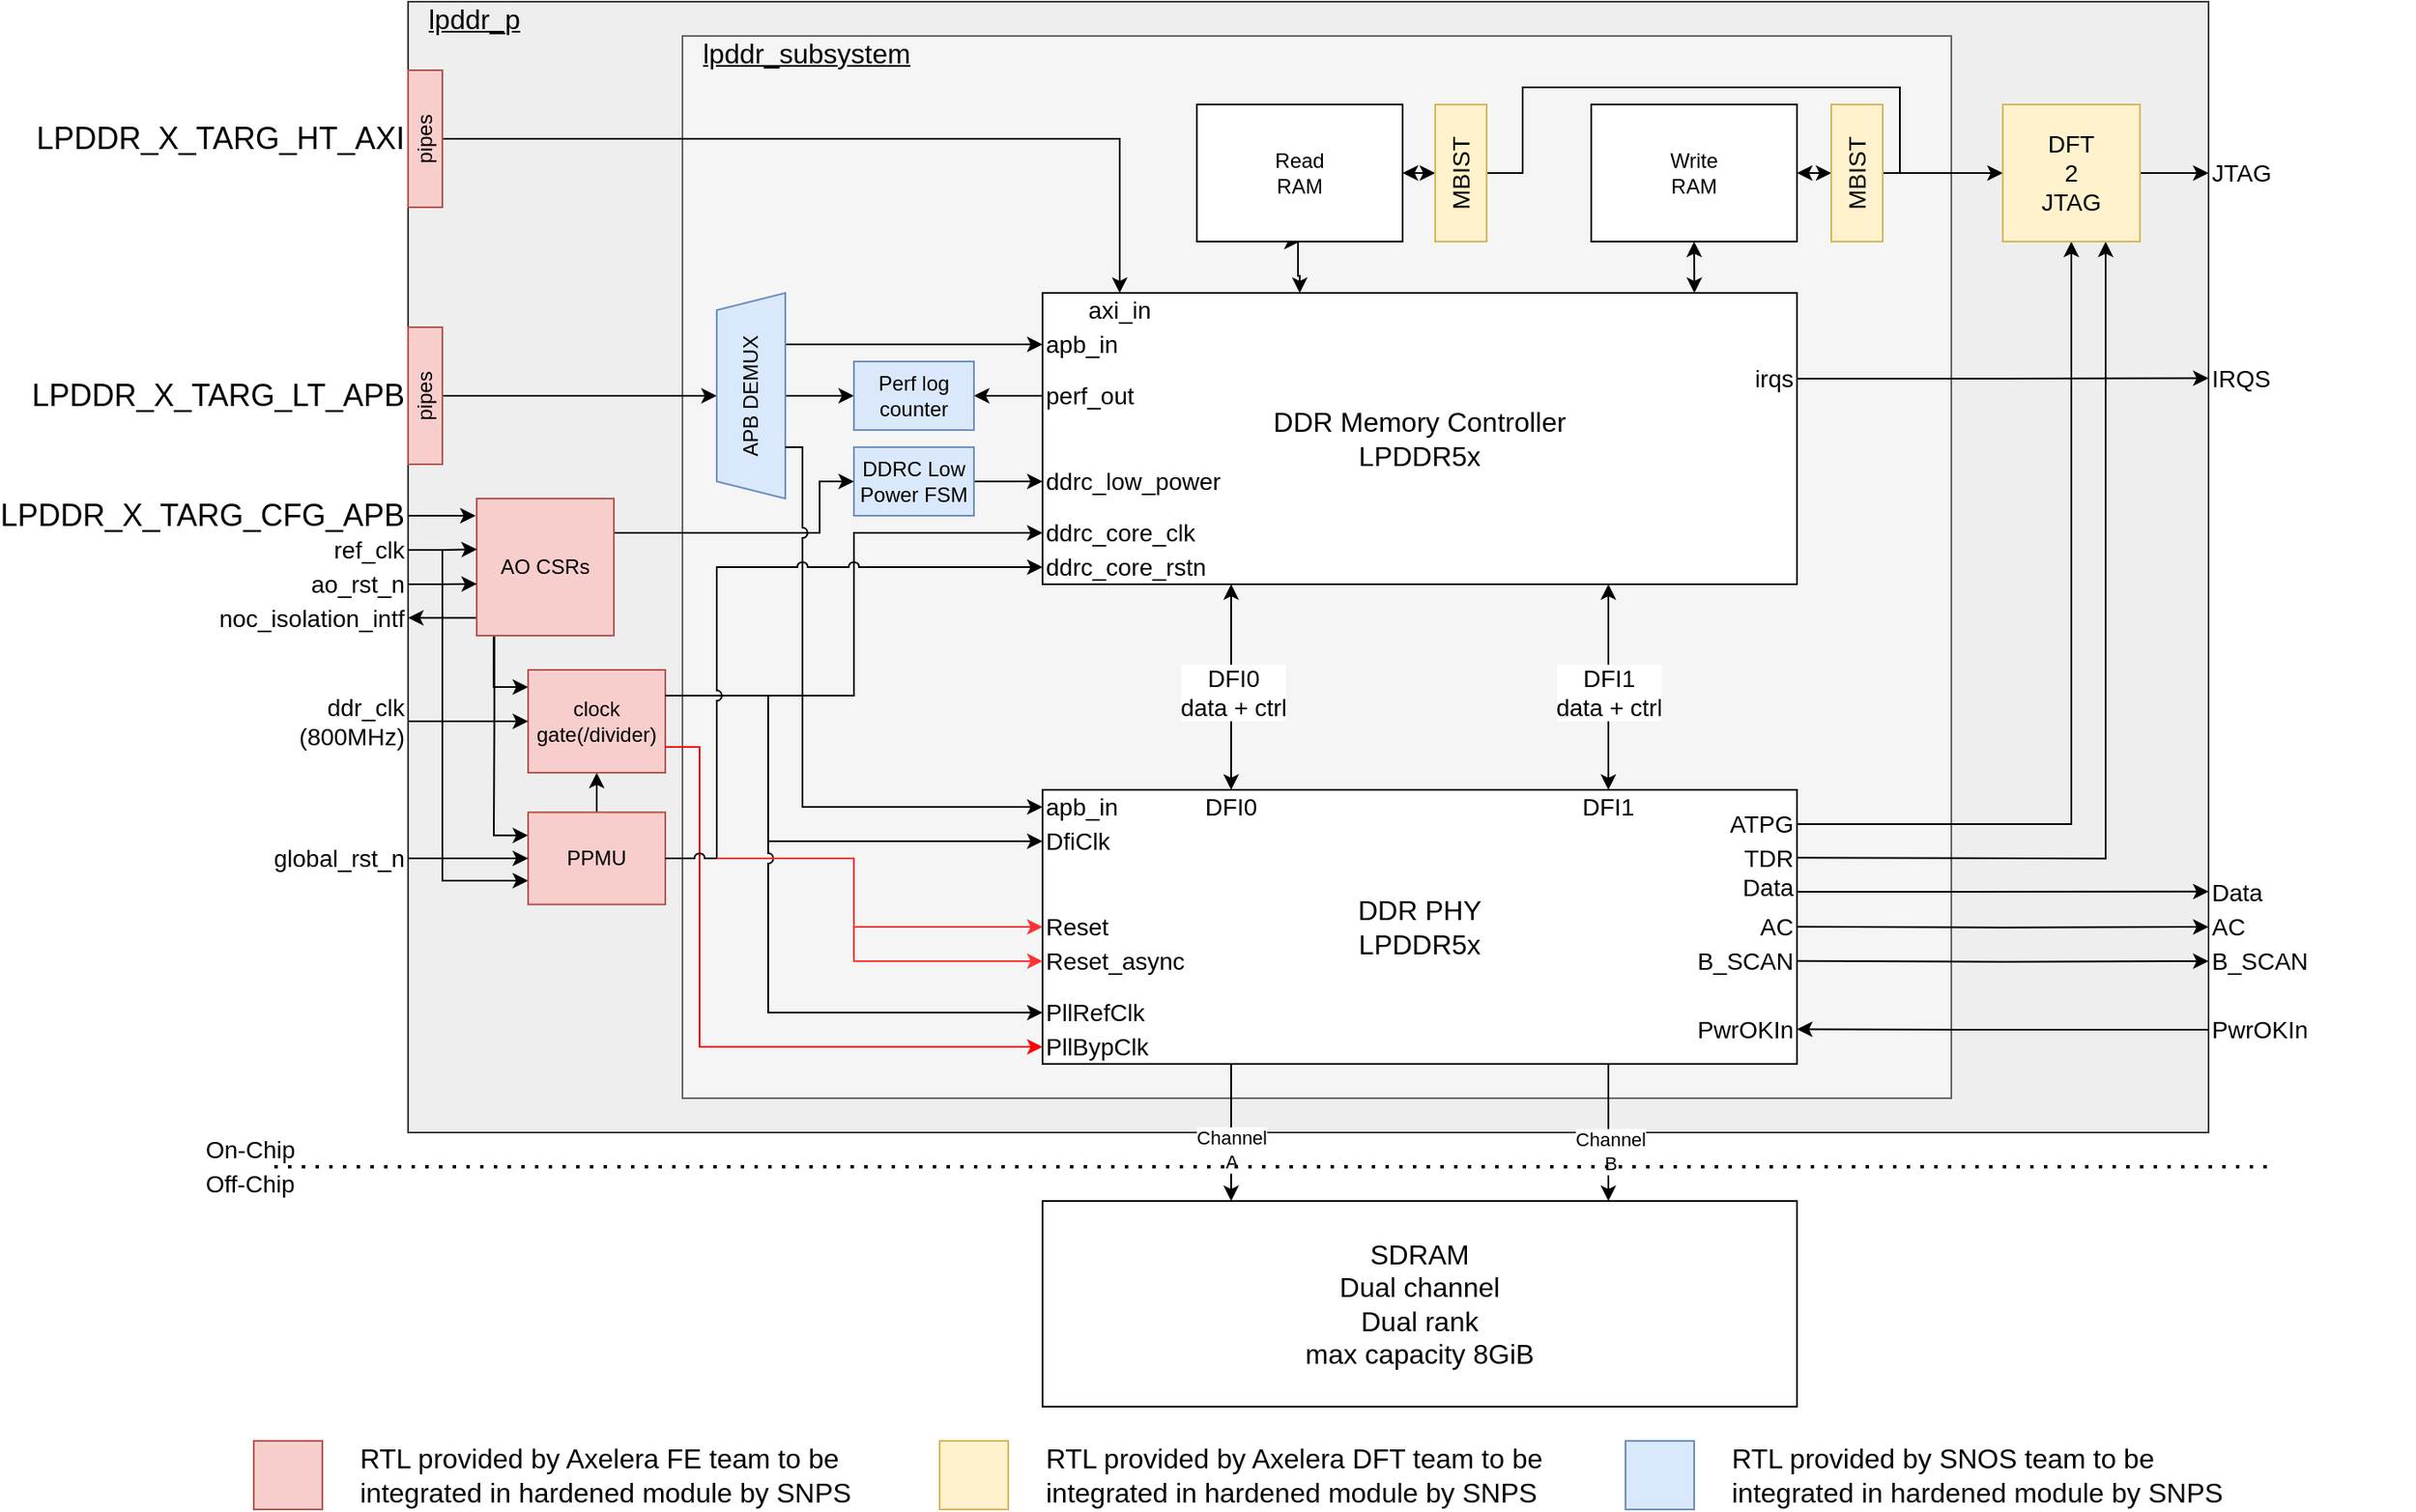 <mxfile version="24.4.10" type="embed">
  <diagram id="m19Dm0vVR_zLFfFMOk7l" name="Page-1">
    <mxGraphModel dx="3781" dy="2367" grid="1" gridSize="10" guides="1" tooltips="1" connect="1" arrows="1" fold="1" page="1" pageScale="1" pageWidth="827" pageHeight="1169" math="0" shadow="0">
      <root>
        <mxCell id="0" />
        <mxCell id="1" parent="0" />
        <mxCell id="O3h_P8_4IRFyB8X-hNCr-1" value="" style="rounded=0;whiteSpace=wrap;html=1;fontSize=16;fillColor=#eeeeee;strokeColor=#36393d;" vertex="1" parent="1">
          <mxGeometry x="-130" y="-60" width="1050" height="660" as="geometry" />
        </mxCell>
        <mxCell id="O3h_P8_4IRFyB8X-hNCr-2" value="" style="rounded=0;whiteSpace=wrap;html=1;fontSize=16;fillColor=#f5f5f5;fontColor=#333333;strokeColor=#666666;" vertex="1" parent="1">
          <mxGeometry x="30" y="-40" width="740" height="620" as="geometry" />
        </mxCell>
        <mxCell id="O3h_P8_4IRFyB8X-hNCr-3" style="edgeStyle=orthogonalEdgeStyle;rounded=0;orthogonalLoop=1;jettySize=auto;html=1;exitX=0.25;exitY=1;exitDx=0;exitDy=0;entryX=0.25;entryY=0;entryDx=0;entryDy=0;" edge="1" parent="1" source="O3h_P8_4IRFyB8X-hNCr-9" target="O3h_P8_4IRFyB8X-hNCr-22">
          <mxGeometry relative="1" as="geometry" />
        </mxCell>
        <mxCell id="O3h_P8_4IRFyB8X-hNCr-4" value="Channel&lt;br&gt;A" style="edgeLabel;html=1;align=center;verticalAlign=middle;resizable=0;points=[];" vertex="1" connectable="0" parent="O3h_P8_4IRFyB8X-hNCr-3">
          <mxGeometry x="-0.271" relative="1" as="geometry">
            <mxPoint y="21" as="offset" />
          </mxGeometry>
        </mxCell>
        <mxCell id="O3h_P8_4IRFyB8X-hNCr-5" style="edgeStyle=orthogonalEdgeStyle;rounded=0;orthogonalLoop=1;jettySize=auto;html=1;exitX=0.75;exitY=1;exitDx=0;exitDy=0;entryX=0.75;entryY=0;entryDx=0;entryDy=0;" edge="1" parent="1" source="O3h_P8_4IRFyB8X-hNCr-9" target="O3h_P8_4IRFyB8X-hNCr-22">
          <mxGeometry relative="1" as="geometry" />
        </mxCell>
        <mxCell id="O3h_P8_4IRFyB8X-hNCr-6" value="Channel&lt;br&gt;B" style="edgeLabel;html=1;align=center;verticalAlign=middle;resizable=0;points=[];" vertex="1" connectable="0" parent="O3h_P8_4IRFyB8X-hNCr-5">
          <mxGeometry x="0.062" y="1" relative="1" as="geometry">
            <mxPoint y="8" as="offset" />
          </mxGeometry>
        </mxCell>
        <mxCell id="O3h_P8_4IRFyB8X-hNCr-7" style="edgeStyle=orthogonalEdgeStyle;rounded=0;orthogonalLoop=1;jettySize=auto;html=1;exitX=1;exitY=0.5;exitDx=0;exitDy=0;fontSize=18;entryX=-0.007;entryY=0.117;entryDx=0;entryDy=0;entryPerimeter=0;" edge="1" parent="1" source="O3h_P8_4IRFyB8X-hNCr-34" target="O3h_P8_4IRFyB8X-hNCr-32">
          <mxGeometry relative="1" as="geometry">
            <mxPoint x="-100" y="250" as="targetPoint" />
            <mxPoint x="-170" y="270.0" as="sourcePoint" />
            <Array as="points" />
          </mxGeometry>
        </mxCell>
        <mxCell id="O3h_P8_4IRFyB8X-hNCr-8" style="edgeStyle=orthogonalEdgeStyle;rounded=0;orthogonalLoop=1;jettySize=auto;html=1;exitX=1;exitY=0.5;exitDx=0;exitDy=0;fontSize=12;startArrow=none;startFill=0;entryX=0.75;entryY=1;entryDx=0;entryDy=0;" edge="1" parent="1" target="O3h_P8_4IRFyB8X-hNCr-72">
          <mxGeometry relative="1" as="geometry">
            <mxPoint x="800" y="440" as="targetPoint" />
            <mxPoint x="680.0" y="439.62" as="sourcePoint" />
            <Array as="points" />
          </mxGeometry>
        </mxCell>
        <mxCell id="O3h_P8_4IRFyB8X-hNCr-9" value="DDR PHY&lt;br style=&quot;font-size: 16px;&quot;&gt;LPDDR5x" style="rounded=0;whiteSpace=wrap;html=1;fontSize=16;" vertex="1" parent="1">
          <mxGeometry x="240" y="400" width="440" height="160" as="geometry" />
        </mxCell>
        <mxCell id="O3h_P8_4IRFyB8X-hNCr-10" style="edgeStyle=orthogonalEdgeStyle;rounded=0;orthogonalLoop=1;jettySize=auto;html=1;exitX=0.25;exitY=1;exitDx=0;exitDy=0;entryX=0.25;entryY=0;entryDx=0;entryDy=0;endArrow=classic;endFill=1;startArrow=classic;startFill=1;" edge="1" parent="1" source="O3h_P8_4IRFyB8X-hNCr-15" target="O3h_P8_4IRFyB8X-hNCr-9">
          <mxGeometry relative="1" as="geometry" />
        </mxCell>
        <mxCell id="O3h_P8_4IRFyB8X-hNCr-11" value="DFI0&lt;br&gt;data + ctrl" style="edgeLabel;html=1;align=center;verticalAlign=middle;resizable=0;points=[];fontSize=14;" vertex="1" connectable="0" parent="O3h_P8_4IRFyB8X-hNCr-10">
          <mxGeometry x="0.043" y="1" relative="1" as="geometry">
            <mxPoint as="offset" />
          </mxGeometry>
        </mxCell>
        <mxCell id="O3h_P8_4IRFyB8X-hNCr-12" style="edgeStyle=orthogonalEdgeStyle;rounded=0;orthogonalLoop=1;jettySize=auto;html=1;exitX=0.75;exitY=1;exitDx=0;exitDy=0;entryX=0.75;entryY=0;entryDx=0;entryDy=0;startArrow=classic;startFill=1;" edge="1" parent="1" source="O3h_P8_4IRFyB8X-hNCr-15" target="O3h_P8_4IRFyB8X-hNCr-9">
          <mxGeometry relative="1" as="geometry" />
        </mxCell>
        <mxCell id="O3h_P8_4IRFyB8X-hNCr-13" value="DFI1&lt;br&gt;data + ctrl" style="edgeLabel;html=1;align=center;verticalAlign=middle;resizable=0;points=[];fontSize=14;" vertex="1" connectable="0" parent="O3h_P8_4IRFyB8X-hNCr-12">
          <mxGeometry x="0.043" relative="1" as="geometry">
            <mxPoint as="offset" />
          </mxGeometry>
        </mxCell>
        <mxCell id="O3h_P8_4IRFyB8X-hNCr-14" style="edgeStyle=orthogonalEdgeStyle;rounded=0;orthogonalLoop=1;jettySize=auto;html=1;exitX=1;exitY=0.25;exitDx=0;exitDy=0;fontSize=12;startArrow=none;startFill=0;entryX=1;entryY=0.333;entryDx=0;entryDy=0;entryPerimeter=0;" edge="1" parent="1" source="O3h_P8_4IRFyB8X-hNCr-15" target="O3h_P8_4IRFyB8X-hNCr-1">
          <mxGeometry relative="1" as="geometry">
            <mxPoint x="840" y="160.167" as="targetPoint" />
            <Array as="points">
              <mxPoint x="800" y="160" />
              <mxPoint x="800" y="160" />
            </Array>
          </mxGeometry>
        </mxCell>
        <mxCell id="O3h_P8_4IRFyB8X-hNCr-15" value="DDR Memory Controller&lt;br style=&quot;font-size: 16px;&quot;&gt;LPDDR5x" style="rounded=0;whiteSpace=wrap;html=1;fontSize=16;" vertex="1" parent="1">
          <mxGeometry x="240" y="110" width="440" height="170" as="geometry" />
        </mxCell>
        <mxCell id="O3h_P8_4IRFyB8X-hNCr-16" style="edgeStyle=orthogonalEdgeStyle;rounded=0;orthogonalLoop=1;jettySize=auto;html=1;exitX=0.5;exitY=1;exitDx=0;exitDy=0;entryX=0.864;entryY=0;entryDx=0;entryDy=0;entryPerimeter=0;fontSize=12;startArrow=classic;startFill=1;" edge="1" parent="1" source="O3h_P8_4IRFyB8X-hNCr-18" target="O3h_P8_4IRFyB8X-hNCr-15">
          <mxGeometry relative="1" as="geometry" />
        </mxCell>
        <mxCell id="O3h_P8_4IRFyB8X-hNCr-17" style="edgeStyle=orthogonalEdgeStyle;rounded=0;orthogonalLoop=1;jettySize=auto;html=1;exitX=1;exitY=0.5;exitDx=0;exitDy=0;entryX=0;entryY=0.5;entryDx=0;entryDy=0;fontSize=14;startArrow=classic;startFill=1;endArrow=classic;endFill=1;" edge="1" parent="1" source="O3h_P8_4IRFyB8X-hNCr-18" target="O3h_P8_4IRFyB8X-hNCr-53">
          <mxGeometry relative="1" as="geometry" />
        </mxCell>
        <mxCell id="O3h_P8_4IRFyB8X-hNCr-18" value="Write&lt;br&gt;RAM" style="rounded=0;whiteSpace=wrap;html=1;" vertex="1" parent="1">
          <mxGeometry x="560" width="120" height="80" as="geometry" />
        </mxCell>
        <mxCell id="O3h_P8_4IRFyB8X-hNCr-19" style="edgeStyle=orthogonalEdgeStyle;rounded=0;orthogonalLoop=1;jettySize=auto;html=1;exitX=0.5;exitY=1;exitDx=0;exitDy=0;fontSize=12;startArrow=classic;startFill=1;" edge="1" parent="1" source="O3h_P8_4IRFyB8X-hNCr-21" target="O3h_P8_4IRFyB8X-hNCr-15">
          <mxGeometry relative="1" as="geometry">
            <mxPoint x="390" y="110" as="targetPoint" />
            <Array as="points">
              <mxPoint x="389" y="100" />
              <mxPoint x="390" y="100" />
            </Array>
          </mxGeometry>
        </mxCell>
        <mxCell id="O3h_P8_4IRFyB8X-hNCr-20" style="edgeStyle=orthogonalEdgeStyle;rounded=0;orthogonalLoop=1;jettySize=auto;html=1;exitX=1;exitY=0.5;exitDx=0;exitDy=0;entryX=0;entryY=0.5;entryDx=0;entryDy=0;fontSize=14;startArrow=classic;startFill=1;endArrow=classic;endFill=1;" edge="1" parent="1" source="O3h_P8_4IRFyB8X-hNCr-21" target="O3h_P8_4IRFyB8X-hNCr-56">
          <mxGeometry relative="1" as="geometry" />
        </mxCell>
        <mxCell id="O3h_P8_4IRFyB8X-hNCr-21" value="Read&lt;br&gt;RAM" style="rounded=0;whiteSpace=wrap;html=1;" vertex="1" parent="1">
          <mxGeometry x="330" width="120" height="80" as="geometry" />
        </mxCell>
        <mxCell id="O3h_P8_4IRFyB8X-hNCr-22" value="SDRAM&lt;br style=&quot;font-size: 16px;&quot;&gt;Dual channel&lt;br style=&quot;font-size: 16px;&quot;&gt;Dual rank&lt;br style=&quot;font-size: 16px;&quot;&gt;max capacity 8GiB" style="rounded=0;whiteSpace=wrap;html=1;fontSize=16;" vertex="1" parent="1">
          <mxGeometry x="240" y="640" width="440" height="120" as="geometry" />
        </mxCell>
        <mxCell id="O3h_P8_4IRFyB8X-hNCr-23" style="edgeStyle=orthogonalEdgeStyle;rounded=0;orthogonalLoop=1;jettySize=auto;html=1;exitX=0.129;exitY=0.99;exitDx=0;exitDy=0;entryX=0;entryY=0.25;entryDx=0;entryDy=0;fontSize=16;startArrow=none;startFill=0;endArrow=classic;endFill=1;exitPerimeter=0;" edge="1" parent="1" source="O3h_P8_4IRFyB8X-hNCr-32" target="O3h_P8_4IRFyB8X-hNCr-26">
          <mxGeometry relative="1" as="geometry" />
        </mxCell>
        <mxCell id="O3h_P8_4IRFyB8X-hNCr-24" style="edgeStyle=orthogonalEdgeStyle;rounded=0;orthogonalLoop=1;jettySize=auto;html=1;exitX=0;exitY=0.75;exitDx=0;exitDy=0;fontSize=16;startArrow=none;startFill=0;endArrow=classic;endFill=1;entryX=0;entryY=0.75;entryDx=0;entryDy=0;" edge="1" parent="1" target="O3h_P8_4IRFyB8X-hNCr-26">
          <mxGeometry relative="1" as="geometry">
            <mxPoint x="-110" y="260.0" as="sourcePoint" />
            <Array as="points">
              <mxPoint x="-110" y="453" />
              <mxPoint x="-60" y="453" />
            </Array>
          </mxGeometry>
        </mxCell>
        <mxCell id="O3h_P8_4IRFyB8X-hNCr-25" style="edgeStyle=orthogonalEdgeStyle;rounded=0;orthogonalLoop=1;jettySize=auto;html=1;exitX=0.5;exitY=0;exitDx=0;exitDy=0;entryX=0.5;entryY=1;entryDx=0;entryDy=0;fontSize=16;startArrow=none;startFill=0;endArrow=classic;endFill=1;" edge="1" parent="1" source="O3h_P8_4IRFyB8X-hNCr-26" target="O3h_P8_4IRFyB8X-hNCr-33">
          <mxGeometry relative="1" as="geometry" />
        </mxCell>
        <mxCell id="O3h_P8_4IRFyB8X-hNCr-26" value="PPMU" style="rounded=0;whiteSpace=wrap;html=1;fillColor=#f8cecc;strokeColor=#b85450;" vertex="1" parent="1">
          <mxGeometry x="-60" y="413.13" width="80" height="53.75" as="geometry" />
        </mxCell>
        <mxCell id="O3h_P8_4IRFyB8X-hNCr-27" style="edgeStyle=orthogonalEdgeStyle;rounded=0;orthogonalLoop=1;jettySize=auto;html=1;exitX=1;exitY=0.5;exitDx=0;exitDy=0;entryX=0;entryY=0.5;entryDx=0;entryDy=0;fontSize=16;startArrow=none;startFill=0;endArrow=classic;endFill=1;" edge="1" parent="1" source="O3h_P8_4IRFyB8X-hNCr-28" target="O3h_P8_4IRFyB8X-hNCr-77">
          <mxGeometry relative="1" as="geometry" />
        </mxCell>
        <mxCell id="O3h_P8_4IRFyB8X-hNCr-28" value="DDRC Low Power FSM" style="rounded=0;whiteSpace=wrap;html=1;fillColor=#dae8fc;strokeColor=#6c8ebf;" vertex="1" parent="1">
          <mxGeometry x="130" y="200" width="70" height="40" as="geometry" />
        </mxCell>
        <mxCell id="O3h_P8_4IRFyB8X-hNCr-29" style="edgeStyle=orthogonalEdgeStyle;rounded=0;orthogonalLoop=1;jettySize=auto;html=1;exitX=0.124;exitY=0.999;exitDx=0;exitDy=0;entryX=0;entryY=0.167;entryDx=0;entryDy=0;fontSize=12;entryPerimeter=0;exitPerimeter=0;" edge="1" parent="1" source="O3h_P8_4IRFyB8X-hNCr-32" target="O3h_P8_4IRFyB8X-hNCr-33">
          <mxGeometry relative="1" as="geometry">
            <Array as="points">
              <mxPoint x="-80" y="340" />
            </Array>
          </mxGeometry>
        </mxCell>
        <mxCell id="O3h_P8_4IRFyB8X-hNCr-30" style="edgeStyle=orthogonalEdgeStyle;rounded=0;orthogonalLoop=1;jettySize=auto;html=1;exitX=-0.004;exitY=0.87;exitDx=0;exitDy=0;entryX=1;entryY=0.5;entryDx=0;entryDy=0;fontSize=16;startArrow=none;startFill=0;endArrow=classic;endFill=1;exitPerimeter=0;" edge="1" parent="1" source="O3h_P8_4IRFyB8X-hNCr-32" target="O3h_P8_4IRFyB8X-hNCr-84">
          <mxGeometry relative="1" as="geometry">
            <Array as="points" />
          </mxGeometry>
        </mxCell>
        <mxCell id="O3h_P8_4IRFyB8X-hNCr-31" style="edgeStyle=orthogonalEdgeStyle;rounded=0;orthogonalLoop=1;jettySize=auto;html=1;exitX=1;exitY=0.25;exitDx=0;exitDy=0;strokeColor=#000000;fontSize=16;startArrow=none;startFill=0;endArrow=classic;endFill=1;" edge="1" parent="1" source="O3h_P8_4IRFyB8X-hNCr-32" target="O3h_P8_4IRFyB8X-hNCr-28">
          <mxGeometry relative="1" as="geometry">
            <Array as="points">
              <mxPoint x="110" y="250" />
              <mxPoint x="110" y="220" />
            </Array>
          </mxGeometry>
        </mxCell>
        <mxCell id="O3h_P8_4IRFyB8X-hNCr-32" value="AO CSRs" style="rounded=0;whiteSpace=wrap;html=1;fillColor=#f8cecc;strokeColor=#b85450;" vertex="1" parent="1">
          <mxGeometry x="-90" y="230" width="80" height="80" as="geometry" />
        </mxCell>
        <mxCell id="O3h_P8_4IRFyB8X-hNCr-33" value="clock gate(/divider)" style="rounded=0;whiteSpace=wrap;html=1;fillColor=#f8cecc;strokeColor=#b85450;" vertex="1" parent="1">
          <mxGeometry x="-60" y="330" width="80" height="60" as="geometry" />
        </mxCell>
        <mxCell id="O3h_P8_4IRFyB8X-hNCr-34" value="&lt;font style=&quot;font-size: 18px;&quot;&gt;LPDDR_X_TARG_CFG_APB&lt;/font&gt;" style="text;html=1;strokeColor=none;fillColor=none;align=right;verticalAlign=middle;whiteSpace=wrap;rounded=0;" vertex="1" parent="1">
          <mxGeometry x="-280" y="230" width="150" height="20" as="geometry" />
        </mxCell>
        <mxCell id="O3h_P8_4IRFyB8X-hNCr-35" style="edgeStyle=orthogonalEdgeStyle;rounded=0;orthogonalLoop=1;jettySize=auto;html=1;exitX=0.75;exitY=1;exitDx=0;exitDy=0;fontSize=18;entryX=0;entryY=0.5;entryDx=0;entryDy=0;" edge="1" parent="1" source="O3h_P8_4IRFyB8X-hNCr-39">
          <mxGeometry relative="1" as="geometry">
            <mxPoint x="240" y="140.0" as="targetPoint" />
            <mxPoint y="140.167" as="sourcePoint" />
            <Array as="points">
              <mxPoint x="80" y="140" />
            </Array>
          </mxGeometry>
        </mxCell>
        <mxCell id="O3h_P8_4IRFyB8X-hNCr-36" value="&lt;font style=&quot;font-size: 18px;&quot;&gt;LPDDR_X_TARG_LT_APB&lt;/font&gt;" style="text;html=1;strokeColor=none;fillColor=none;align=right;verticalAlign=middle;whiteSpace=wrap;rounded=0;" vertex="1" parent="1">
          <mxGeometry x="-250" y="150" width="120" height="40" as="geometry" />
        </mxCell>
        <mxCell id="O3h_P8_4IRFyB8X-hNCr-37" style="edgeStyle=orthogonalEdgeStyle;rounded=0;orthogonalLoop=1;jettySize=auto;html=1;exitX=0.5;exitY=1;exitDx=0;exitDy=0;entryX=0;entryY=0.5;entryDx=0;entryDy=0;fontSize=12;" edge="1" parent="1" source="O3h_P8_4IRFyB8X-hNCr-39" target="O3h_P8_4IRFyB8X-hNCr-41">
          <mxGeometry relative="1" as="geometry" />
        </mxCell>
        <mxCell id="O3h_P8_4IRFyB8X-hNCr-38" style="edgeStyle=orthogonalEdgeStyle;rounded=0;orthogonalLoop=1;jettySize=auto;html=1;exitX=0.5;exitY=0;exitDx=0;exitDy=0;entryX=0.5;entryY=0;entryDx=0;entryDy=0;fontSize=12;" edge="1" parent="1" source="O3h_P8_4IRFyB8X-hNCr-59" target="O3h_P8_4IRFyB8X-hNCr-39">
          <mxGeometry relative="1" as="geometry">
            <mxPoint x="-170" y="170.0" as="sourcePoint" />
            <Array as="points">
              <mxPoint x="-30" y="170" />
              <mxPoint x="-30" y="170" />
            </Array>
          </mxGeometry>
        </mxCell>
        <mxCell id="O3h_P8_4IRFyB8X-hNCr-39" value="APB DEMUX" style="shape=trapezoid;perimeter=trapezoidPerimeter;whiteSpace=wrap;html=1;fixedSize=1;fontSize=12;size=10;rotation=-90;fillColor=#dae8fc;strokeColor=#6c8ebf;" vertex="1" parent="1">
          <mxGeometry x="10" y="150" width="120" height="40" as="geometry" />
        </mxCell>
        <mxCell id="O3h_P8_4IRFyB8X-hNCr-40" style="edgeStyle=orthogonalEdgeStyle;rounded=0;orthogonalLoop=1;jettySize=auto;html=1;exitX=0;exitY=0.5;exitDx=0;exitDy=0;entryX=1;entryY=0.5;entryDx=0;entryDy=0;fontSize=12;" edge="1" parent="1" source="O3h_P8_4IRFyB8X-hNCr-76" target="O3h_P8_4IRFyB8X-hNCr-41">
          <mxGeometry relative="1" as="geometry" />
        </mxCell>
        <mxCell id="O3h_P8_4IRFyB8X-hNCr-41" value="Perf log&lt;br&gt;counter" style="rounded=0;whiteSpace=wrap;html=1;fillColor=#dae8fc;strokeColor=#6c8ebf;" vertex="1" parent="1">
          <mxGeometry x="130" y="150" width="70" height="40" as="geometry" />
        </mxCell>
        <mxCell id="O3h_P8_4IRFyB8X-hNCr-42" value="&lt;font style=&quot;font-size: 14px;&quot;&gt;IRQS&lt;/font&gt;" style="text;html=1;strokeColor=none;fillColor=none;align=left;verticalAlign=middle;whiteSpace=wrap;rounded=0;fontSize=14;" vertex="1" parent="1">
          <mxGeometry x="920" y="140" width="120" height="40" as="geometry" />
        </mxCell>
        <mxCell id="O3h_P8_4IRFyB8X-hNCr-43" style="edgeStyle=orthogonalEdgeStyle;rounded=0;orthogonalLoop=1;jettySize=auto;html=1;exitX=1;exitY=0.5;exitDx=0;exitDy=0;entryX=0;entryY=0.5;entryDx=0;entryDy=0;fontSize=16;startArrow=none;startFill=0;endArrow=classic;endFill=1;" edge="1" parent="1" source="O3h_P8_4IRFyB8X-hNCr-44" target="O3h_P8_4IRFyB8X-hNCr-33">
          <mxGeometry relative="1" as="geometry" />
        </mxCell>
        <mxCell id="O3h_P8_4IRFyB8X-hNCr-44" value="&lt;font style=&quot;font-size: 14px;&quot;&gt;ddr_clk&lt;br&gt;(800MHz)&lt;br&gt;&lt;/font&gt;" style="text;html=1;strokeColor=none;fillColor=none;align=right;verticalAlign=middle;whiteSpace=wrap;rounded=0;fontSize=14;" vertex="1" parent="1">
          <mxGeometry x="-250" y="350" width="120" height="20" as="geometry" />
        </mxCell>
        <mxCell id="O3h_P8_4IRFyB8X-hNCr-45" style="edgeStyle=orthogonalEdgeStyle;rounded=0;orthogonalLoop=1;jettySize=auto;html=1;exitX=1;exitY=0.75;exitDx=0;exitDy=0;entryX=0;entryY=0.5;entryDx=0;entryDy=0;fontSize=14;startArrow=none;startFill=0;endArrow=classic;endFill=1;strokeColor=#FF0000;" edge="1" parent="1" source="O3h_P8_4IRFyB8X-hNCr-33" target="O3h_P8_4IRFyB8X-hNCr-93">
          <mxGeometry relative="1" as="geometry">
            <Array as="points">
              <mxPoint x="40" y="375" />
              <mxPoint x="40" y="550" />
            </Array>
          </mxGeometry>
        </mxCell>
        <mxCell id="O3h_P8_4IRFyB8X-hNCr-46" style="edgeStyle=orthogonalEdgeStyle;rounded=0;orthogonalLoop=1;jettySize=auto;html=1;exitX=1;exitY=0.5;exitDx=0;exitDy=0;fontSize=12;startArrow=none;startFill=0;entryX=1;entryY=0.787;entryDx=0;entryDy=0;entryPerimeter=0;" edge="1" parent="1" target="O3h_P8_4IRFyB8X-hNCr-1">
          <mxGeometry relative="1" as="geometry">
            <mxPoint x="780" y="460" as="targetPoint" />
            <mxPoint x="680.0" y="459.45" as="sourcePoint" />
            <Array as="points">
              <mxPoint x="720" y="460" />
              <mxPoint x="720" y="460" />
            </Array>
          </mxGeometry>
        </mxCell>
        <mxCell id="O3h_P8_4IRFyB8X-hNCr-47" value="&lt;font style=&quot;font-size: 14px;&quot;&gt;Data&lt;/font&gt;" style="text;html=1;strokeColor=none;fillColor=none;align=left;verticalAlign=middle;whiteSpace=wrap;rounded=0;fontSize=14;" vertex="1" parent="1">
          <mxGeometry x="920" y="450" width="120" height="20" as="geometry" />
        </mxCell>
        <mxCell id="O3h_P8_4IRFyB8X-hNCr-48" value="&lt;font style=&quot;font-size: 14px;&quot;&gt;AC&lt;/font&gt;" style="text;html=1;strokeColor=none;fillColor=none;align=left;verticalAlign=middle;whiteSpace=wrap;rounded=0;fontSize=14;" vertex="1" parent="1">
          <mxGeometry x="920" y="470" width="70" height="20" as="geometry" />
        </mxCell>
        <mxCell id="O3h_P8_4IRFyB8X-hNCr-49" value="&lt;font style=&quot;font-size: 14px;&quot;&gt;B_SCAN&lt;/font&gt;" style="text;html=1;strokeColor=none;fillColor=none;align=left;verticalAlign=middle;whiteSpace=wrap;rounded=0;fontSize=14;" vertex="1" parent="1">
          <mxGeometry x="920" y="490" width="120" height="20" as="geometry" />
        </mxCell>
        <mxCell id="O3h_P8_4IRFyB8X-hNCr-50" value="&lt;font style=&quot;font-size: 14px;&quot;&gt;ATPG&lt;/font&gt;" style="text;html=1;strokeColor=none;fillColor=none;align=right;verticalAlign=middle;whiteSpace=wrap;rounded=0;fontSize=14;" vertex="1" parent="1">
          <mxGeometry x="610" y="410" width="70" height="20" as="geometry" />
        </mxCell>
        <mxCell id="O3h_P8_4IRFyB8X-hNCr-51" value="&lt;font style=&quot;font-size: 14px;&quot;&gt;PwrOKIn&lt;/font&gt;" style="text;html=1;strokeColor=none;fillColor=none;align=left;verticalAlign=middle;whiteSpace=wrap;rounded=0;fontSize=14;" vertex="1" parent="1">
          <mxGeometry x="920" y="530" width="120" height="20" as="geometry" />
        </mxCell>
        <mxCell id="O3h_P8_4IRFyB8X-hNCr-52" style="edgeStyle=orthogonalEdgeStyle;rounded=0;orthogonalLoop=1;jettySize=auto;html=1;exitX=1;exitY=0.5;exitDx=0;exitDy=0;fontSize=14;startArrow=none;startFill=0;endArrow=classic;endFill=1;" edge="1" parent="1" source="O3h_P8_4IRFyB8X-hNCr-53">
          <mxGeometry relative="1" as="geometry">
            <mxPoint x="800.0" y="40" as="targetPoint" />
            <Array as="points">
              <mxPoint x="770" y="40" />
            </Array>
          </mxGeometry>
        </mxCell>
        <mxCell id="O3h_P8_4IRFyB8X-hNCr-53" value="MBIST" style="rounded=0;whiteSpace=wrap;html=1;fontSize=14;verticalAlign=middle;horizontal=0;fillColor=#fff2cc;strokeColor=#d6b656;" vertex="1" parent="1">
          <mxGeometry x="700" width="30" height="80" as="geometry" />
        </mxCell>
        <mxCell id="O3h_P8_4IRFyB8X-hNCr-54" style="edgeStyle=orthogonalEdgeStyle;rounded=0;orthogonalLoop=1;jettySize=auto;html=1;exitX=1;exitY=0.5;exitDx=0;exitDy=0;fontSize=14;startArrow=none;startFill=0;endArrow=none;endFill=0;" edge="1" parent="1" source="O3h_P8_4IRFyB8X-hNCr-56">
          <mxGeometry relative="1" as="geometry">
            <mxPoint x="740.0" y="40" as="targetPoint" />
            <Array as="points">
              <mxPoint x="520" y="40" />
              <mxPoint x="520" y="-10" />
              <mxPoint x="740" y="-10" />
            </Array>
          </mxGeometry>
        </mxCell>
        <mxCell id="O3h_P8_4IRFyB8X-hNCr-55" style="edgeStyle=orthogonalEdgeStyle;rounded=0;orthogonalLoop=1;jettySize=auto;html=1;exitX=0.25;exitY=1;exitDx=0;exitDy=0;entryX=0;entryY=0.5;entryDx=0;entryDy=0;fontSize=12;jumpStyle=arc;" edge="1" parent="1" source="O3h_P8_4IRFyB8X-hNCr-39" target="O3h_P8_4IRFyB8X-hNCr-78">
          <mxGeometry relative="1" as="geometry">
            <Array as="points">
              <mxPoint x="100" y="200" />
              <mxPoint x="100" y="410" />
            </Array>
          </mxGeometry>
        </mxCell>
        <mxCell id="O3h_P8_4IRFyB8X-hNCr-56" value="MBIST" style="rounded=0;whiteSpace=wrap;html=1;fontSize=14;verticalAlign=middle;horizontal=0;fillColor=#fff2cc;strokeColor=#d6b656;" vertex="1" parent="1">
          <mxGeometry x="469" width="30" height="80" as="geometry" />
        </mxCell>
        <mxCell id="O3h_P8_4IRFyB8X-hNCr-57" value="&lt;font style=&quot;font-size: 14px;&quot;&gt;JTAG&lt;/font&gt;" style="text;html=1;strokeColor=none;fillColor=none;align=left;verticalAlign=middle;whiteSpace=wrap;rounded=0;fontSize=14;" vertex="1" parent="1">
          <mxGeometry x="920" y="30" width="120" height="20" as="geometry" />
        </mxCell>
        <mxCell id="O3h_P8_4IRFyB8X-hNCr-58" value="&lt;font style=&quot;font-size: 16px;&quot;&gt;lpddr_subsystem&lt;/font&gt;" style="text;html=1;strokeColor=none;fillColor=none;align=left;verticalAlign=middle;whiteSpace=wrap;rounded=0;fontSize=16;fontStyle=4" vertex="1" parent="1">
          <mxGeometry x="40" y="-40" width="120" height="20" as="geometry" />
        </mxCell>
        <mxCell id="O3h_P8_4IRFyB8X-hNCr-59" value="pipes" style="rounded=0;whiteSpace=wrap;html=1;rotation=-90;fillColor=#f8cecc;strokeColor=#b85450;" vertex="1" parent="1">
          <mxGeometry x="-160" y="160" width="80" height="20" as="geometry" />
        </mxCell>
        <mxCell id="O3h_P8_4IRFyB8X-hNCr-60" value="&lt;font style=&quot;font-size: 18px;&quot;&gt;LPDDR_X_TARG_HT_AXI&lt;/font&gt;" style="text;html=1;strokeColor=none;fillColor=none;align=right;verticalAlign=middle;whiteSpace=wrap;rounded=0;" vertex="1" parent="1">
          <mxGeometry x="-250" width="120" height="40" as="geometry" />
        </mxCell>
        <mxCell id="O3h_P8_4IRFyB8X-hNCr-61" style="edgeStyle=orthogonalEdgeStyle;rounded=0;orthogonalLoop=1;jettySize=auto;html=1;exitX=1;exitY=0.5;exitDx=0;exitDy=0;entryX=0.5;entryY=0;entryDx=0;entryDy=0;fontSize=12;" edge="1" parent="1" source="O3h_P8_4IRFyB8X-hNCr-60" target="O3h_P8_4IRFyB8X-hNCr-74">
          <mxGeometry relative="1" as="geometry">
            <mxPoint x="-60" y="20" as="targetPoint" />
          </mxGeometry>
        </mxCell>
        <mxCell id="O3h_P8_4IRFyB8X-hNCr-62" value="pipes" style="rounded=0;whiteSpace=wrap;html=1;rotation=-90;fillColor=#f8cecc;strokeColor=#b85450;" vertex="1" parent="1">
          <mxGeometry x="-160" y="10" width="80" height="20" as="geometry" />
        </mxCell>
        <mxCell id="O3h_P8_4IRFyB8X-hNCr-63" style="edgeStyle=orthogonalEdgeStyle;rounded=0;orthogonalLoop=1;jettySize=auto;html=1;exitX=1;exitY=0.5;exitDx=0;exitDy=0;fontSize=12;startArrow=none;startFill=0;entryX=0;entryY=0.5;entryDx=0;entryDy=0;" edge="1" parent="1" target="O3h_P8_4IRFyB8X-hNCr-48">
          <mxGeometry relative="1" as="geometry">
            <mxPoint x="770" y="479.86" as="targetPoint" />
            <mxPoint x="680.0" y="479.89" as="sourcePoint" />
            <Array as="points" />
          </mxGeometry>
        </mxCell>
        <mxCell id="O3h_P8_4IRFyB8X-hNCr-64" style="edgeStyle=orthogonalEdgeStyle;rounded=0;orthogonalLoop=1;jettySize=auto;html=1;exitX=1;exitY=0.5;exitDx=0;exitDy=0;fontSize=12;startArrow=none;startFill=0;entryX=0;entryY=0.5;entryDx=0;entryDy=0;" edge="1" parent="1" target="O3h_P8_4IRFyB8X-hNCr-49">
          <mxGeometry relative="1" as="geometry">
            <mxPoint x="770" y="499.86" as="targetPoint" />
            <mxPoint x="680.0" y="499.89" as="sourcePoint" />
            <Array as="points" />
          </mxGeometry>
        </mxCell>
        <mxCell id="O3h_P8_4IRFyB8X-hNCr-65" style="edgeStyle=orthogonalEdgeStyle;rounded=0;orthogonalLoop=1;jettySize=auto;html=1;exitX=1;exitY=0.5;exitDx=0;exitDy=0;fontSize=12;startArrow=none;startFill=0;entryX=0.5;entryY=1;entryDx=0;entryDy=0;" edge="1" parent="1" target="O3h_P8_4IRFyB8X-hNCr-72">
          <mxGeometry relative="1" as="geometry">
            <mxPoint x="770" y="420.0" as="targetPoint" />
            <mxPoint x="680.0" y="420.03" as="sourcePoint" />
            <Array as="points">
              <mxPoint x="840" y="420" />
            </Array>
          </mxGeometry>
        </mxCell>
        <mxCell id="O3h_P8_4IRFyB8X-hNCr-66" style="edgeStyle=orthogonalEdgeStyle;rounded=0;orthogonalLoop=1;jettySize=auto;html=1;exitX=0;exitY=0.5;exitDx=0;exitDy=0;fontSize=12;startArrow=none;startFill=0;entryX=1;entryY=0.787;entryDx=0;entryDy=0;entryPerimeter=0;" edge="1" parent="1" source="O3h_P8_4IRFyB8X-hNCr-51">
          <mxGeometry relative="1" as="geometry">
            <mxPoint x="680.0" y="539.75" as="targetPoint" />
            <mxPoint x="770" y="539.72" as="sourcePoint" />
            <Array as="points" />
          </mxGeometry>
        </mxCell>
        <mxCell id="O3h_P8_4IRFyB8X-hNCr-67" value="&lt;font style=&quot;font-size: 16px;&quot;&gt;lpddr_p&lt;/font&gt;" style="text;html=1;strokeColor=none;fillColor=none;align=left;verticalAlign=middle;whiteSpace=wrap;rounded=0;fontSize=16;fontStyle=4" vertex="1" parent="1">
          <mxGeometry x="-120" y="-60" width="120" height="20" as="geometry" />
        </mxCell>
        <mxCell id="O3h_P8_4IRFyB8X-hNCr-68" value="" style="endArrow=none;dashed=1;html=1;dashPattern=1 3;strokeWidth=2;rounded=0;fontSize=16;" edge="1" parent="1">
          <mxGeometry width="50" height="50" relative="1" as="geometry">
            <mxPoint x="-208" y="620.0" as="sourcePoint" />
            <mxPoint x="960.0" y="620.0" as="targetPoint" />
          </mxGeometry>
        </mxCell>
        <mxCell id="O3h_P8_4IRFyB8X-hNCr-69" value="&lt;font style=&quot;font-size: 14px;&quot;&gt;Off-Chip&lt;/font&gt;" style="text;html=1;strokeColor=none;fillColor=none;align=left;verticalAlign=middle;whiteSpace=wrap;rounded=0;fontSize=14;" vertex="1" parent="1">
          <mxGeometry x="-250" y="620" width="120" height="20" as="geometry" />
        </mxCell>
        <mxCell id="O3h_P8_4IRFyB8X-hNCr-70" value="&lt;font style=&quot;font-size: 14px;&quot;&gt;On-Chip&lt;/font&gt;" style="text;html=1;strokeColor=none;fillColor=none;align=left;verticalAlign=middle;whiteSpace=wrap;rounded=0;fontSize=14;" vertex="1" parent="1">
          <mxGeometry x="-250" y="600" width="120" height="20" as="geometry" />
        </mxCell>
        <mxCell id="O3h_P8_4IRFyB8X-hNCr-71" style="edgeStyle=orthogonalEdgeStyle;rounded=0;orthogonalLoop=1;jettySize=auto;html=1;exitX=1;exitY=0.5;exitDx=0;exitDy=0;fontSize=16;startArrow=none;startFill=0;endArrow=classic;endFill=1;entryX=0;entryY=0.5;entryDx=0;entryDy=0;" edge="1" parent="1" source="O3h_P8_4IRFyB8X-hNCr-72" target="O3h_P8_4IRFyB8X-hNCr-57">
          <mxGeometry relative="1" as="geometry">
            <mxPoint x="950" y="40.167" as="targetPoint" />
          </mxGeometry>
        </mxCell>
        <mxCell id="O3h_P8_4IRFyB8X-hNCr-72" value="DFT&lt;br&gt;2&lt;br&gt;JTAG" style="rounded=0;whiteSpace=wrap;html=1;fontSize=14;verticalAlign=middle;horizontal=1;fillColor=#fff2cc;strokeColor=#d6b656;" vertex="1" parent="1">
          <mxGeometry x="800" width="80" height="80" as="geometry" />
        </mxCell>
        <mxCell id="O3h_P8_4IRFyB8X-hNCr-73" value="&lt;font style=&quot;font-size: 14px;&quot;&gt;TDR&lt;/font&gt;" style="text;html=1;strokeColor=none;fillColor=none;align=right;verticalAlign=middle;whiteSpace=wrap;rounded=0;fontSize=14;" vertex="1" parent="1">
          <mxGeometry x="610" y="430.01" width="70" height="20" as="geometry" />
        </mxCell>
        <mxCell id="O3h_P8_4IRFyB8X-hNCr-74" value="&lt;font style=&quot;font-size: 14px;&quot;&gt;axi_in&lt;/font&gt;" style="text;html=1;strokeColor=none;fillColor=none;align=center;verticalAlign=middle;whiteSpace=wrap;rounded=0;fontSize=14;" vertex="1" parent="1">
          <mxGeometry x="240" y="110" width="90" height="20" as="geometry" />
        </mxCell>
        <mxCell id="O3h_P8_4IRFyB8X-hNCr-75" value="&lt;font style=&quot;font-size: 14px;&quot;&gt;apb_in&lt;/font&gt;" style="text;html=1;strokeColor=none;fillColor=none;align=left;verticalAlign=middle;whiteSpace=wrap;rounded=0;fontSize=14;" vertex="1" parent="1">
          <mxGeometry x="240" y="130" width="100" height="20" as="geometry" />
        </mxCell>
        <mxCell id="O3h_P8_4IRFyB8X-hNCr-76" value="&lt;font style=&quot;font-size: 14px;&quot;&gt;perf_out&lt;/font&gt;" style="text;html=1;strokeColor=none;fillColor=none;align=left;verticalAlign=middle;whiteSpace=wrap;rounded=0;fontSize=14;" vertex="1" parent="1">
          <mxGeometry x="240" y="160" width="100" height="20" as="geometry" />
        </mxCell>
        <mxCell id="O3h_P8_4IRFyB8X-hNCr-77" value="&lt;font style=&quot;font-size: 14px;&quot;&gt;ddrc_low_power&lt;/font&gt;" style="text;html=1;strokeColor=none;fillColor=none;align=left;verticalAlign=middle;whiteSpace=wrap;rounded=0;fontSize=14;" vertex="1" parent="1">
          <mxGeometry x="240" y="210" width="100" height="20" as="geometry" />
        </mxCell>
        <mxCell id="O3h_P8_4IRFyB8X-hNCr-78" value="&lt;font style=&quot;font-size: 14px;&quot;&gt;apb_in&lt;/font&gt;" style="text;html=1;strokeColor=none;fillColor=none;align=left;verticalAlign=middle;whiteSpace=wrap;rounded=0;fontSize=14;" vertex="1" parent="1">
          <mxGeometry x="240" y="400" width="100" height="20" as="geometry" />
        </mxCell>
        <mxCell id="O3h_P8_4IRFyB8X-hNCr-79" style="edgeStyle=orthogonalEdgeStyle;rounded=0;orthogonalLoop=1;jettySize=auto;html=1;exitX=1;exitY=0.5;exitDx=0;exitDy=0;entryX=0;entryY=0.5;entryDx=0;entryDy=0;fontSize=16;startArrow=none;startFill=0;endArrow=classic;endFill=1;" edge="1" parent="1" source="O3h_P8_4IRFyB8X-hNCr-80" target="O3h_P8_4IRFyB8X-hNCr-26">
          <mxGeometry relative="1" as="geometry" />
        </mxCell>
        <mxCell id="O3h_P8_4IRFyB8X-hNCr-80" value="global_rst_n" style="text;html=1;strokeColor=none;fillColor=none;align=right;verticalAlign=middle;whiteSpace=wrap;rounded=0;fontSize=14;" vertex="1" parent="1">
          <mxGeometry x="-250" y="430" width="120" height="20" as="geometry" />
        </mxCell>
        <mxCell id="O3h_P8_4IRFyB8X-hNCr-81" style="edgeStyle=orthogonalEdgeStyle;rounded=0;orthogonalLoop=1;jettySize=auto;html=1;exitX=1;exitY=0.5;exitDx=0;exitDy=0;entryX=0.002;entryY=0.37;entryDx=0;entryDy=0;fontSize=16;startArrow=none;startFill=0;endArrow=classic;endFill=1;entryPerimeter=0;" edge="1" parent="1" source="O3h_P8_4IRFyB8X-hNCr-82" target="O3h_P8_4IRFyB8X-hNCr-32">
          <mxGeometry relative="1" as="geometry">
            <Array as="points" />
          </mxGeometry>
        </mxCell>
        <mxCell id="O3h_P8_4IRFyB8X-hNCr-82" value="ref_clk" style="text;html=1;strokeColor=none;fillColor=none;align=right;verticalAlign=middle;whiteSpace=wrap;rounded=0;fontSize=14;" vertex="1" parent="1">
          <mxGeometry x="-250" y="250" width="120" height="20" as="geometry" />
        </mxCell>
        <mxCell id="O3h_P8_4IRFyB8X-hNCr-83" value="&lt;font style=&quot;font-size: 14px;&quot;&gt;ddrc_core_clk&lt;/font&gt;" style="text;html=1;strokeColor=none;fillColor=none;align=left;verticalAlign=middle;whiteSpace=wrap;rounded=0;fontSize=14;" vertex="1" parent="1">
          <mxGeometry x="240" y="240" width="100" height="20" as="geometry" />
        </mxCell>
        <mxCell id="O3h_P8_4IRFyB8X-hNCr-84" value="noc_isolation_intf" style="text;html=1;strokeColor=none;fillColor=none;align=right;verticalAlign=middle;whiteSpace=wrap;rounded=0;fontSize=14;" vertex="1" parent="1">
          <mxGeometry x="-250" y="290" width="120" height="20" as="geometry" />
        </mxCell>
        <mxCell id="O3h_P8_4IRFyB8X-hNCr-85" style="edgeStyle=orthogonalEdgeStyle;rounded=0;orthogonalLoop=1;jettySize=auto;html=1;exitX=1;exitY=0.5;exitDx=0;exitDy=0;entryX=0.002;entryY=0.623;entryDx=0;entryDy=0;entryPerimeter=0;fontSize=16;startArrow=none;startFill=0;endArrow=classic;endFill=1;" edge="1" parent="1" source="O3h_P8_4IRFyB8X-hNCr-86" target="O3h_P8_4IRFyB8X-hNCr-32">
          <mxGeometry relative="1" as="geometry" />
        </mxCell>
        <mxCell id="O3h_P8_4IRFyB8X-hNCr-86" value="ao_rst_n" style="text;html=1;strokeColor=none;fillColor=none;align=right;verticalAlign=middle;whiteSpace=wrap;rounded=0;fontSize=14;" vertex="1" parent="1">
          <mxGeometry x="-250" y="270" width="120" height="20" as="geometry" />
        </mxCell>
        <mxCell id="O3h_P8_4IRFyB8X-hNCr-87" value="&lt;font style=&quot;font-size: 14px;&quot;&gt;DfiClk&lt;/font&gt;" style="text;html=1;strokeColor=none;fillColor=none;align=left;verticalAlign=middle;whiteSpace=wrap;rounded=0;fontSize=14;" vertex="1" parent="1">
          <mxGeometry x="240" y="420" width="100" height="20" as="geometry" />
        </mxCell>
        <mxCell id="O3h_P8_4IRFyB8X-hNCr-88" value="&lt;font style=&quot;font-size: 14px;&quot;&gt;ddrc_core_rstn&lt;/font&gt;" style="text;html=1;strokeColor=none;fillColor=none;align=left;verticalAlign=middle;whiteSpace=wrap;rounded=0;fontSize=14;" vertex="1" parent="1">
          <mxGeometry x="240" y="260" width="100" height="20" as="geometry" />
        </mxCell>
        <mxCell id="O3h_P8_4IRFyB8X-hNCr-89" value="&lt;font style=&quot;font-size: 14px;&quot;&gt;Reset&lt;/font&gt;" style="text;html=1;strokeColor=none;fillColor=none;align=left;verticalAlign=middle;whiteSpace=wrap;rounded=0;fontSize=14;" vertex="1" parent="1">
          <mxGeometry x="240" y="470" width="100" height="20" as="geometry" />
        </mxCell>
        <mxCell id="O3h_P8_4IRFyB8X-hNCr-90" style="edgeStyle=orthogonalEdgeStyle;rounded=0;orthogonalLoop=1;jettySize=auto;html=1;fontSize=16;startArrow=none;startFill=0;endArrow=classic;endFill=1;entryX=0;entryY=0.5;entryDx=0;entryDy=0;strokeColor=#FF3333;" edge="1" parent="1" target="O3h_P8_4IRFyB8X-hNCr-91">
          <mxGeometry relative="1" as="geometry">
            <mxPoint x="50" y="440.0" as="sourcePoint" />
            <Array as="points">
              <mxPoint x="130" y="440" />
              <mxPoint x="130" y="500" />
            </Array>
          </mxGeometry>
        </mxCell>
        <mxCell id="O3h_P8_4IRFyB8X-hNCr-91" value="&lt;font style=&quot;font-size: 14px;&quot;&gt;Reset_async&lt;/font&gt;" style="text;html=1;strokeColor=none;fillColor=none;align=left;verticalAlign=middle;whiteSpace=wrap;rounded=0;fontSize=14;" vertex="1" parent="1">
          <mxGeometry x="240" y="490" width="100" height="20" as="geometry" />
        </mxCell>
        <mxCell id="O3h_P8_4IRFyB8X-hNCr-92" value="&lt;font style=&quot;font-size: 14px;&quot;&gt;PllRefClk&lt;/font&gt;" style="text;html=1;strokeColor=none;fillColor=none;align=left;verticalAlign=middle;whiteSpace=wrap;rounded=0;fontSize=14;" vertex="1" parent="1">
          <mxGeometry x="240" y="520" width="120" height="20" as="geometry" />
        </mxCell>
        <mxCell id="O3h_P8_4IRFyB8X-hNCr-93" value="&lt;font style=&quot;font-size: 14px;&quot;&gt;PllBypClk&lt;/font&gt;" style="text;html=1;strokeColor=none;fillColor=none;align=left;verticalAlign=middle;whiteSpace=wrap;rounded=0;fontSize=14;" vertex="1" parent="1">
          <mxGeometry x="240" y="540" width="120" height="20" as="geometry" />
        </mxCell>
        <mxCell id="O3h_P8_4IRFyB8X-hNCr-94" value="&lt;font style=&quot;font-size: 14px;&quot;&gt;DFI0&lt;/font&gt;" style="text;html=1;strokeColor=none;fillColor=none;align=center;verticalAlign=middle;whiteSpace=wrap;rounded=0;fontSize=14;" vertex="1" parent="1">
          <mxGeometry x="310" y="400" width="80" height="20" as="geometry" />
        </mxCell>
        <mxCell id="O3h_P8_4IRFyB8X-hNCr-95" value="&lt;font style=&quot;font-size: 14px;&quot;&gt;DFI1&lt;/font&gt;" style="text;html=1;strokeColor=none;fillColor=none;align=center;verticalAlign=middle;whiteSpace=wrap;rounded=0;fontSize=14;" vertex="1" parent="1">
          <mxGeometry x="530" y="400" width="80" height="20" as="geometry" />
        </mxCell>
        <mxCell id="O3h_P8_4IRFyB8X-hNCr-96" style="edgeStyle=orthogonalEdgeStyle;rounded=0;orthogonalLoop=1;jettySize=auto;html=1;exitX=1;exitY=0.25;exitDx=0;exitDy=0;entryX=0;entryY=0.5;entryDx=0;entryDy=0;fontSize=16;startArrow=none;startFill=0;endArrow=classic;endFill=1;" edge="1" parent="1" source="O3h_P8_4IRFyB8X-hNCr-33" target="O3h_P8_4IRFyB8X-hNCr-83">
          <mxGeometry relative="1" as="geometry">
            <Array as="points">
              <mxPoint x="130" y="345" />
              <mxPoint x="130" y="250" />
            </Array>
          </mxGeometry>
        </mxCell>
        <mxCell id="O3h_P8_4IRFyB8X-hNCr-97" value="" style="rounded=0;whiteSpace=wrap;html=1;fontSize=16;fillColor=#f8cecc;strokeColor=#b85450;" vertex="1" parent="1">
          <mxGeometry x="-220" y="780" width="40" height="40" as="geometry" />
        </mxCell>
        <mxCell id="O3h_P8_4IRFyB8X-hNCr-98" value="RTL provided by Axelera FE team to be integrated in hardened module by SNPS" style="text;html=1;strokeColor=none;fillColor=none;align=left;verticalAlign=middle;whiteSpace=wrap;rounded=0;fontSize=16;" vertex="1" parent="1">
          <mxGeometry x="-160" y="780" width="320" height="40" as="geometry" />
        </mxCell>
        <mxCell id="O3h_P8_4IRFyB8X-hNCr-99" value="" style="rounded=0;whiteSpace=wrap;html=1;fontSize=16;fillColor=#fff2cc;strokeColor=#d6b656;" vertex="1" parent="1">
          <mxGeometry x="180" y="780" width="40" height="40" as="geometry" />
        </mxCell>
        <mxCell id="O3h_P8_4IRFyB8X-hNCr-100" value="RTL provided by Axelera DFT team to be integrated in hardened module by SNPS" style="text;html=1;strokeColor=none;fillColor=none;align=left;verticalAlign=middle;whiteSpace=wrap;rounded=0;fontSize=16;" vertex="1" parent="1">
          <mxGeometry x="240" y="780" width="320" height="40" as="geometry" />
        </mxCell>
        <mxCell id="O3h_P8_4IRFyB8X-hNCr-101" value="RTL provided by SNOS team to be integrated in hardened module by SNPS" style="text;html=1;strokeColor=none;fillColor=none;align=left;verticalAlign=middle;whiteSpace=wrap;rounded=0;fontSize=16;" vertex="1" parent="1">
          <mxGeometry x="640" y="780" width="320" height="40" as="geometry" />
        </mxCell>
        <mxCell id="O3h_P8_4IRFyB8X-hNCr-102" value="" style="rounded=0;whiteSpace=wrap;html=1;fontSize=16;fillColor=#dae8fc;strokeColor=#6c8ebf;" vertex="1" parent="1">
          <mxGeometry x="580" y="780" width="40" height="40" as="geometry" />
        </mxCell>
        <mxCell id="O3h_P8_4IRFyB8X-hNCr-103" value="&lt;font style=&quot;font-size: 14px;&quot;&gt;irqs&lt;/font&gt;" style="text;html=1;strokeColor=none;fillColor=none;align=right;verticalAlign=middle;whiteSpace=wrap;rounded=0;fontSize=14;" vertex="1" parent="1">
          <mxGeometry x="580" y="150" width="100" height="20" as="geometry" />
        </mxCell>
        <mxCell id="O3h_P8_4IRFyB8X-hNCr-104" value="&lt;font style=&quot;font-size: 14px;&quot;&gt;Data&lt;/font&gt;" style="text;html=1;strokeColor=none;fillColor=none;align=right;verticalAlign=middle;whiteSpace=wrap;rounded=0;fontSize=14;" vertex="1" parent="1">
          <mxGeometry x="560" y="446.88" width="120" height="20" as="geometry" />
        </mxCell>
        <mxCell id="O3h_P8_4IRFyB8X-hNCr-105" value="&lt;font style=&quot;font-size: 14px;&quot;&gt;AC&lt;/font&gt;" style="text;html=1;strokeColor=none;fillColor=none;align=right;verticalAlign=middle;whiteSpace=wrap;rounded=0;fontSize=14;" vertex="1" parent="1">
          <mxGeometry x="610" y="470" width="70" height="20" as="geometry" />
        </mxCell>
        <mxCell id="O3h_P8_4IRFyB8X-hNCr-106" value="&lt;font style=&quot;font-size: 14px;&quot;&gt;B_SCAN&lt;/font&gt;" style="text;html=1;strokeColor=none;fillColor=none;align=right;verticalAlign=middle;whiteSpace=wrap;rounded=0;fontSize=14;" vertex="1" parent="1">
          <mxGeometry x="560" y="490" width="120" height="20" as="geometry" />
        </mxCell>
        <mxCell id="O3h_P8_4IRFyB8X-hNCr-107" value="&lt;font style=&quot;font-size: 14px;&quot;&gt;PwrOKIn&lt;/font&gt;" style="text;html=1;strokeColor=none;fillColor=none;align=right;verticalAlign=middle;whiteSpace=wrap;rounded=0;fontSize=14;" vertex="1" parent="1">
          <mxGeometry x="560" y="530" width="120" height="20" as="geometry" />
        </mxCell>
        <mxCell id="O3h_P8_4IRFyB8X-hNCr-108" style="edgeStyle=orthogonalEdgeStyle;rounded=0;orthogonalLoop=1;jettySize=auto;html=1;fontSize=16;startArrow=none;startFill=0;endArrow=classic;endFill=1;exitX=1;exitY=0.25;exitDx=0;exitDy=0;" edge="1" parent="1" source="O3h_P8_4IRFyB8X-hNCr-33" target="O3h_P8_4IRFyB8X-hNCr-87">
          <mxGeometry relative="1" as="geometry">
            <mxPoint x="80" y="350" as="sourcePoint" />
            <Array as="points">
              <mxPoint x="80" y="345" />
              <mxPoint x="80" y="430" />
            </Array>
          </mxGeometry>
        </mxCell>
        <mxCell id="O3h_P8_4IRFyB8X-hNCr-109" style="edgeStyle=orthogonalEdgeStyle;rounded=0;orthogonalLoop=1;jettySize=auto;html=1;exitX=1;exitY=0.5;exitDx=0;exitDy=0;entryX=0;entryY=0.5;entryDx=0;entryDy=0;fontSize=16;startArrow=none;startFill=0;endArrow=classic;endFill=1;jumpStyle=arc;" edge="1" parent="1" source="O3h_P8_4IRFyB8X-hNCr-26" target="O3h_P8_4IRFyB8X-hNCr-88">
          <mxGeometry relative="1" as="geometry">
            <Array as="points">
              <mxPoint x="50" y="440" />
              <mxPoint x="50" y="270" />
            </Array>
          </mxGeometry>
        </mxCell>
        <mxCell id="O3h_P8_4IRFyB8X-hNCr-110" style="edgeStyle=orthogonalEdgeStyle;rounded=0;jumpStyle=arc;orthogonalLoop=1;jettySize=auto;html=1;exitX=0;exitY=0.5;exitDx=0;exitDy=0;strokeColor=#000000;fontSize=14;startArrow=none;startFill=0;endArrow=classic;endFill=1;entryX=0;entryY=0.5;entryDx=0;entryDy=0;" edge="1" parent="1" target="O3h_P8_4IRFyB8X-hNCr-92">
          <mxGeometry relative="1" as="geometry">
            <mxPoint x="80" y="430.0" as="sourcePoint" />
            <Array as="points">
              <mxPoint x="80" y="530" />
            </Array>
          </mxGeometry>
        </mxCell>
        <mxCell id="O3h_P8_4IRFyB8X-hNCr-111" style="edgeStyle=orthogonalEdgeStyle;rounded=0;orthogonalLoop=1;jettySize=auto;html=1;fontSize=16;startArrow=none;startFill=0;endArrow=classic;endFill=1;entryX=0;entryY=0.5;entryDx=0;entryDy=0;strokeColor=#FF3333;" edge="1" parent="1" target="O3h_P8_4IRFyB8X-hNCr-89">
          <mxGeometry relative="1" as="geometry">
            <mxPoint x="50" y="440.0" as="sourcePoint" />
            <Array as="points">
              <mxPoint x="130" y="440" />
              <mxPoint x="130" y="480" />
            </Array>
          </mxGeometry>
        </mxCell>
      </root>
    </mxGraphModel>
  </diagram>
</mxfile>
